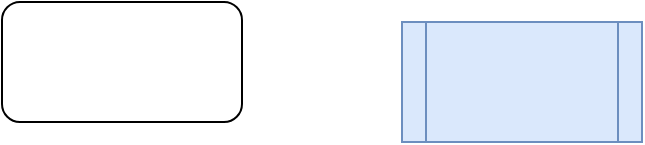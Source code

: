 <mxfile version="14.5.3" type="github">
  <diagram id="-I-_goAoNbKOCAVxFVCh" name="Page-1">
    <mxGraphModel dx="1017" dy="476" grid="1" gridSize="10" guides="1" tooltips="1" connect="1" arrows="1" fold="1" page="1" pageScale="1" pageWidth="827" pageHeight="1169" math="0" shadow="0">
      <root>
        <mxCell id="0" />
        <mxCell id="1" parent="0" />
        <mxCell id="DAHJDIGKDuQC2s78ZUv9-1" value="" style="rounded=1;whiteSpace=wrap;html=1;" parent="1" vertex="1">
          <mxGeometry x="60" y="50" width="120" height="60" as="geometry" />
        </mxCell>
        <mxCell id="DAHJDIGKDuQC2s78ZUv9-2" value="" style="shape=process;whiteSpace=wrap;html=1;backgroundOutline=1;fillColor=#dae8fc;strokeColor=#6c8ebf;" parent="1" vertex="1">
          <mxGeometry x="260" y="60" width="120" height="60" as="geometry" />
        </mxCell>
      </root>
    </mxGraphModel>
  </diagram>
</mxfile>
